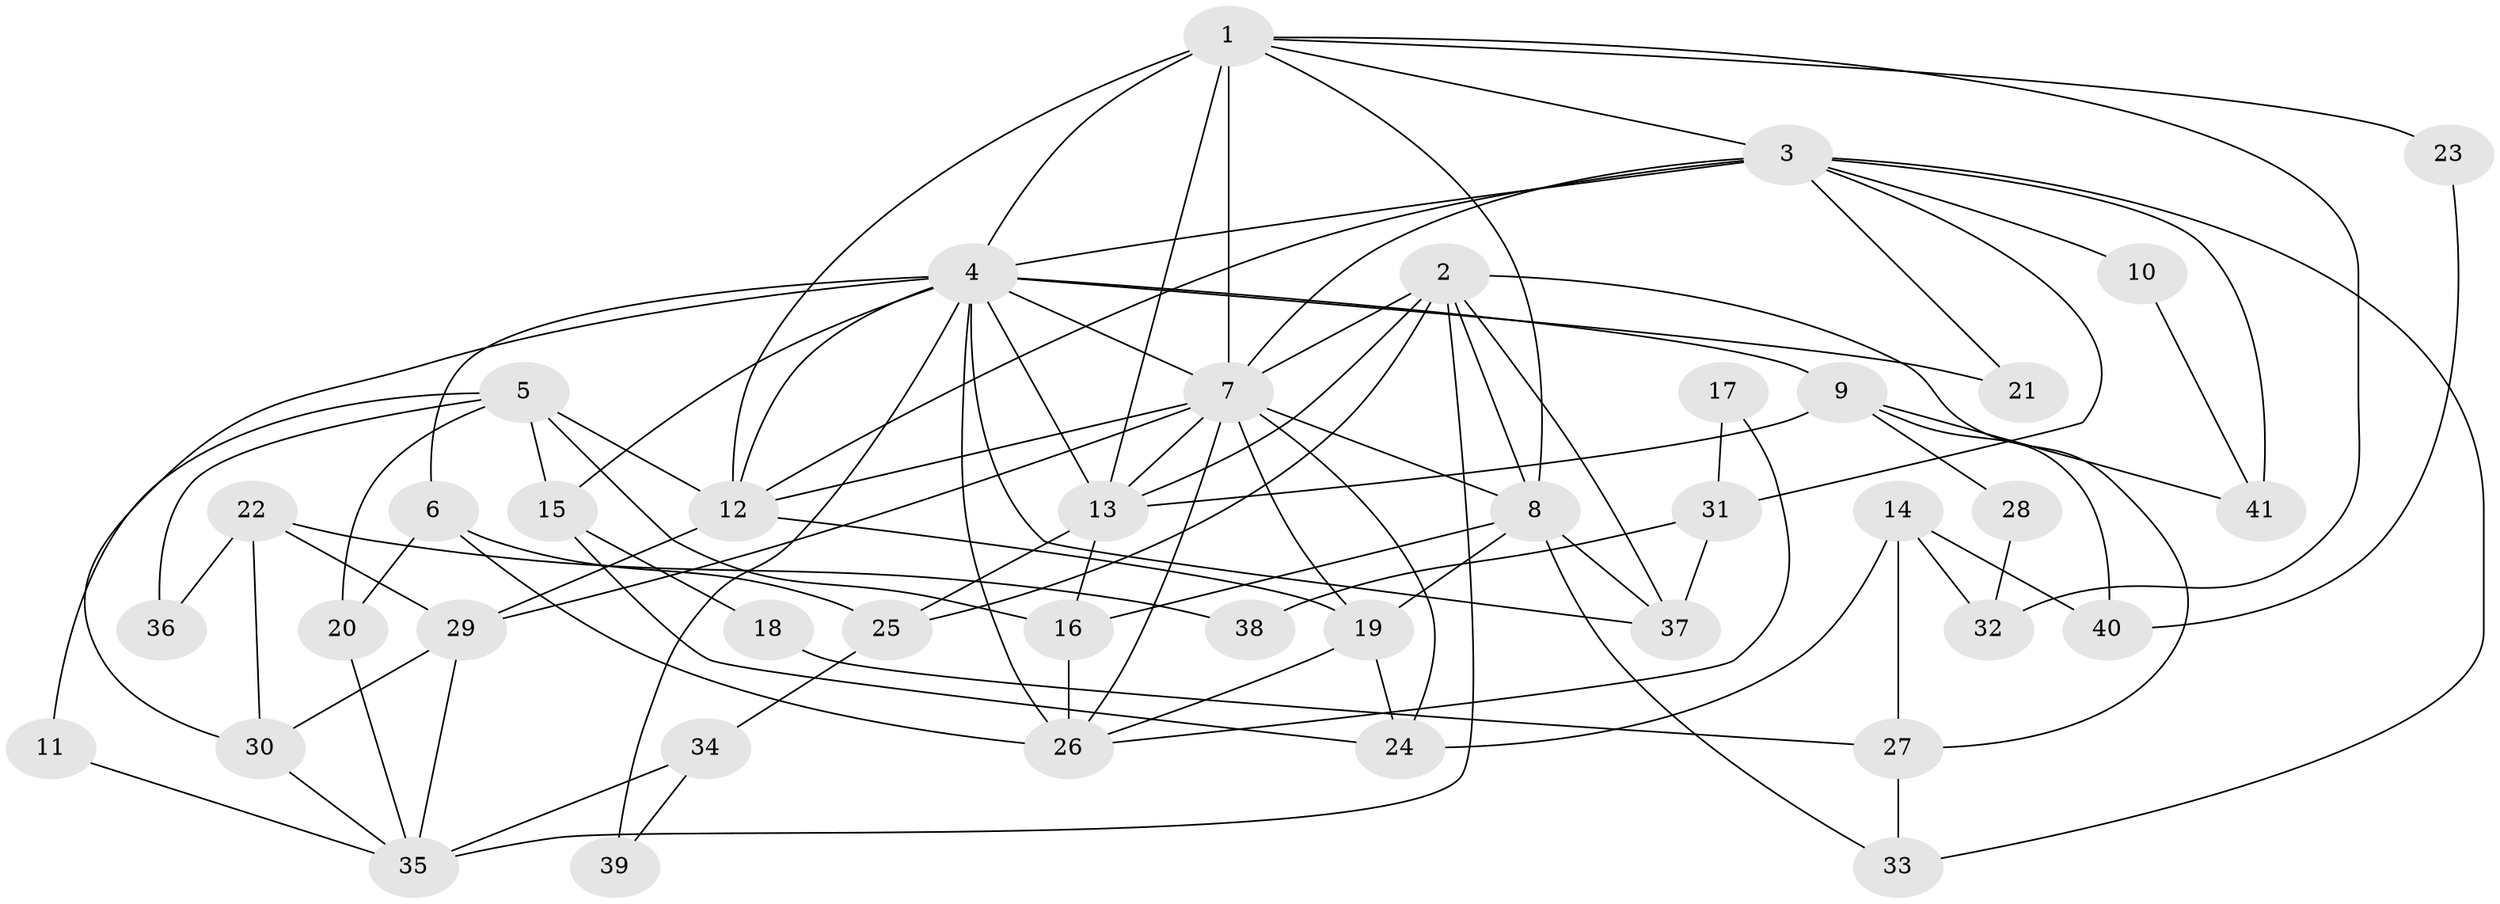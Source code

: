 // original degree distribution, {5: 0.14925373134328357, 7: 0.04477611940298507, 10: 0.014925373134328358, 6: 0.08955223880597014, 4: 0.29850746268656714, 3: 0.2537313432835821, 2: 0.14925373134328357}
// Generated by graph-tools (version 1.1) at 2025/51/03/04/25 22:51:15]
// undirected, 41 vertices, 92 edges
graph export_dot {
  node [color=gray90,style=filled];
  1;
  2;
  3;
  4;
  5;
  6;
  7;
  8;
  9;
  10;
  11;
  12;
  13;
  14;
  15;
  16;
  17;
  18;
  19;
  20;
  21;
  22;
  23;
  24;
  25;
  26;
  27;
  28;
  29;
  30;
  31;
  32;
  33;
  34;
  35;
  36;
  37;
  38;
  39;
  40;
  41;
  1 -- 3 [weight=2.0];
  1 -- 4 [weight=2.0];
  1 -- 7 [weight=4.0];
  1 -- 8 [weight=1.0];
  1 -- 12 [weight=3.0];
  1 -- 13 [weight=1.0];
  1 -- 23 [weight=1.0];
  1 -- 32 [weight=1.0];
  2 -- 7 [weight=1.0];
  2 -- 8 [weight=1.0];
  2 -- 13 [weight=1.0];
  2 -- 25 [weight=1.0];
  2 -- 27 [weight=1.0];
  2 -- 35 [weight=1.0];
  2 -- 37 [weight=1.0];
  3 -- 4 [weight=1.0];
  3 -- 7 [weight=1.0];
  3 -- 10 [weight=1.0];
  3 -- 12 [weight=1.0];
  3 -- 21 [weight=1.0];
  3 -- 31 [weight=1.0];
  3 -- 33 [weight=1.0];
  3 -- 41 [weight=1.0];
  4 -- 6 [weight=1.0];
  4 -- 7 [weight=1.0];
  4 -- 9 [weight=2.0];
  4 -- 12 [weight=1.0];
  4 -- 13 [weight=2.0];
  4 -- 15 [weight=1.0];
  4 -- 21 [weight=1.0];
  4 -- 26 [weight=2.0];
  4 -- 30 [weight=1.0];
  4 -- 37 [weight=1.0];
  4 -- 39 [weight=2.0];
  5 -- 11 [weight=1.0];
  5 -- 12 [weight=1.0];
  5 -- 15 [weight=1.0];
  5 -- 16 [weight=1.0];
  5 -- 20 [weight=1.0];
  5 -- 36 [weight=2.0];
  6 -- 20 [weight=1.0];
  6 -- 25 [weight=1.0];
  6 -- 26 [weight=1.0];
  7 -- 8 [weight=1.0];
  7 -- 12 [weight=1.0];
  7 -- 13 [weight=2.0];
  7 -- 19 [weight=1.0];
  7 -- 24 [weight=1.0];
  7 -- 26 [weight=1.0];
  7 -- 29 [weight=1.0];
  8 -- 16 [weight=1.0];
  8 -- 19 [weight=1.0];
  8 -- 33 [weight=1.0];
  8 -- 37 [weight=1.0];
  9 -- 13 [weight=1.0];
  9 -- 28 [weight=1.0];
  9 -- 40 [weight=1.0];
  9 -- 41 [weight=1.0];
  10 -- 41 [weight=1.0];
  11 -- 35 [weight=1.0];
  12 -- 19 [weight=1.0];
  12 -- 29 [weight=1.0];
  13 -- 16 [weight=1.0];
  13 -- 25 [weight=1.0];
  14 -- 24 [weight=1.0];
  14 -- 27 [weight=1.0];
  14 -- 32 [weight=1.0];
  14 -- 40 [weight=1.0];
  15 -- 18 [weight=1.0];
  15 -- 24 [weight=1.0];
  16 -- 26 [weight=1.0];
  17 -- 26 [weight=1.0];
  17 -- 31 [weight=1.0];
  18 -- 27 [weight=1.0];
  19 -- 24 [weight=1.0];
  19 -- 26 [weight=1.0];
  20 -- 35 [weight=1.0];
  22 -- 29 [weight=1.0];
  22 -- 30 [weight=1.0];
  22 -- 36 [weight=1.0];
  22 -- 38 [weight=1.0];
  23 -- 40 [weight=1.0];
  25 -- 34 [weight=1.0];
  27 -- 33 [weight=1.0];
  28 -- 32 [weight=1.0];
  29 -- 30 [weight=1.0];
  29 -- 35 [weight=1.0];
  30 -- 35 [weight=1.0];
  31 -- 37 [weight=1.0];
  31 -- 38 [weight=1.0];
  34 -- 35 [weight=1.0];
  34 -- 39 [weight=1.0];
}
